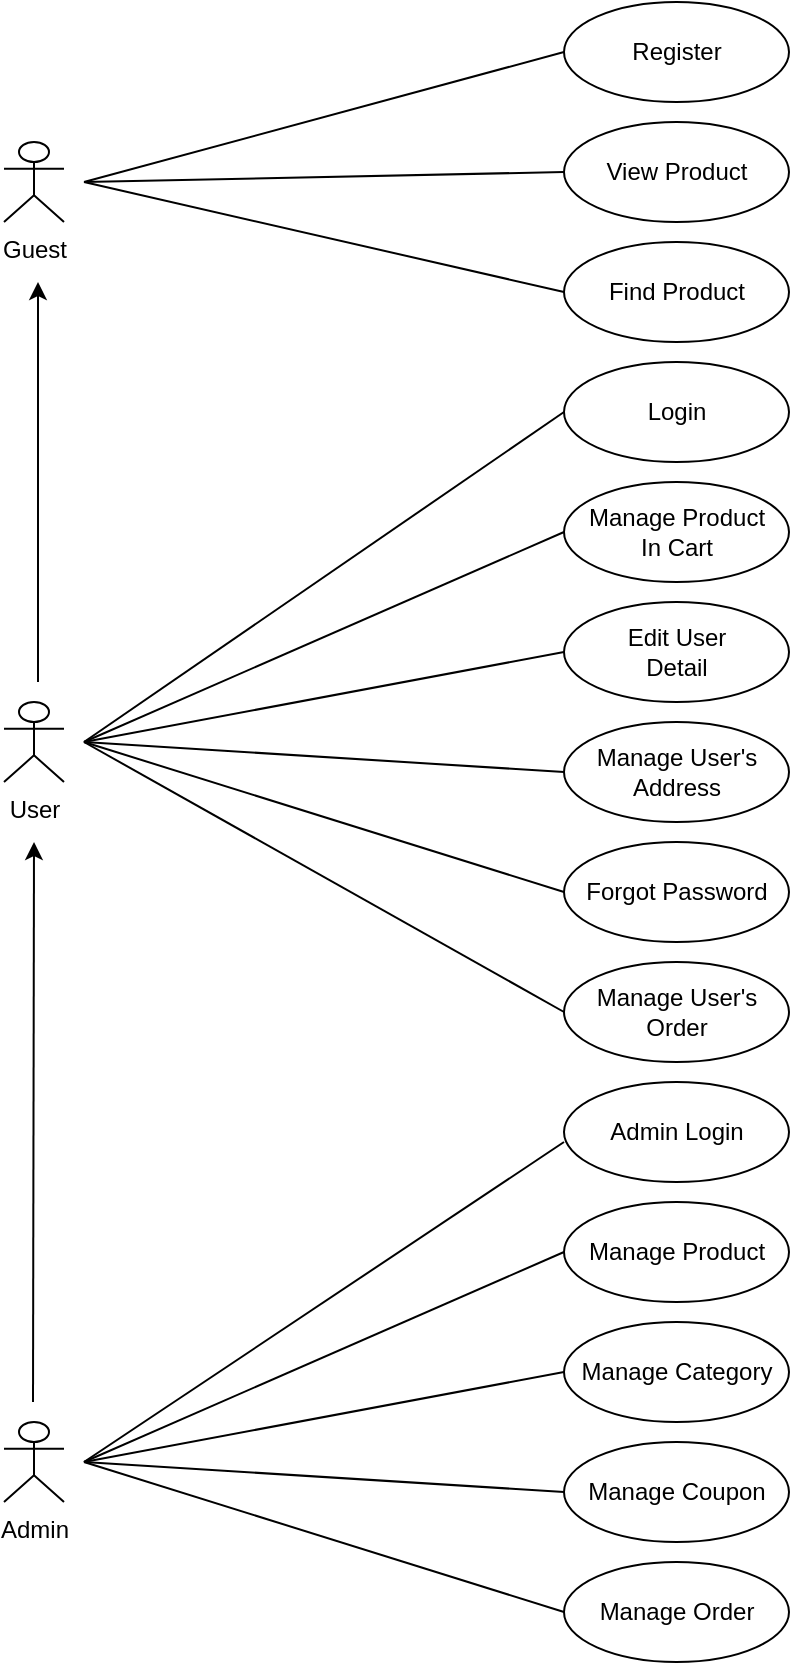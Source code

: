 <mxfile version="22.1.16" type="device">
  <diagram name="Page-1" id="xqA-oO718FpT_8otBBrH">
    <mxGraphModel dx="1050" dy="638" grid="1" gridSize="10" guides="1" tooltips="1" connect="1" arrows="1" fold="1" page="1" pageScale="1" pageWidth="850" pageHeight="1100" math="0" shadow="0">
      <root>
        <mxCell id="0" />
        <mxCell id="1" parent="0" />
        <mxCell id="xP5gZhqXAuwP__QvrbBD-1" value="Guest" style="shape=umlActor;verticalLabelPosition=bottom;verticalAlign=top;html=1;outlineConnect=0;" vertex="1" parent="1">
          <mxGeometry x="40" y="80" width="30" height="40" as="geometry" />
        </mxCell>
        <mxCell id="xP5gZhqXAuwP__QvrbBD-2" value="User" style="shape=umlActor;verticalLabelPosition=bottom;verticalAlign=top;html=1;outlineConnect=0;" vertex="1" parent="1">
          <mxGeometry x="40" y="360" width="30" height="40" as="geometry" />
        </mxCell>
        <mxCell id="xP5gZhqXAuwP__QvrbBD-3" value="Admin" style="shape=umlActor;verticalLabelPosition=bottom;verticalAlign=top;html=1;outlineConnect=0;" vertex="1" parent="1">
          <mxGeometry x="40" y="720" width="30" height="40" as="geometry" />
        </mxCell>
        <mxCell id="xP5gZhqXAuwP__QvrbBD-6" value="" style="endArrow=none;html=1;rounded=0;entryX=0;entryY=0.5;entryDx=0;entryDy=0;" edge="1" parent="1" target="xP5gZhqXAuwP__QvrbBD-7">
          <mxGeometry width="50" height="50" relative="1" as="geometry">
            <mxPoint x="80" y="100" as="sourcePoint" />
            <mxPoint x="240" y="60" as="targetPoint" />
          </mxGeometry>
        </mxCell>
        <mxCell id="xP5gZhqXAuwP__QvrbBD-7" value="Register" style="ellipse;whiteSpace=wrap;html=1;" vertex="1" parent="1">
          <mxGeometry x="320" y="10" width="112.5" height="50" as="geometry" />
        </mxCell>
        <mxCell id="xP5gZhqXAuwP__QvrbBD-8" value="View Product" style="ellipse;whiteSpace=wrap;html=1;" vertex="1" parent="1">
          <mxGeometry x="320" y="70" width="112.5" height="50" as="geometry" />
        </mxCell>
        <mxCell id="xP5gZhqXAuwP__QvrbBD-9" value="" style="endArrow=none;html=1;rounded=0;entryX=0;entryY=0.5;entryDx=0;entryDy=0;" edge="1" parent="1" target="xP5gZhqXAuwP__QvrbBD-8">
          <mxGeometry width="50" height="50" relative="1" as="geometry">
            <mxPoint x="80" y="100" as="sourcePoint" />
            <mxPoint x="450" y="210" as="targetPoint" />
          </mxGeometry>
        </mxCell>
        <mxCell id="xP5gZhqXAuwP__QvrbBD-10" value="Find Product" style="ellipse;whiteSpace=wrap;html=1;" vertex="1" parent="1">
          <mxGeometry x="320" y="130" width="112.5" height="50" as="geometry" />
        </mxCell>
        <mxCell id="xP5gZhqXAuwP__QvrbBD-11" value="" style="endArrow=none;html=1;rounded=0;entryX=0;entryY=0.5;entryDx=0;entryDy=0;" edge="1" parent="1" target="xP5gZhqXAuwP__QvrbBD-10">
          <mxGeometry width="50" height="50" relative="1" as="geometry">
            <mxPoint x="80" y="100" as="sourcePoint" />
            <mxPoint x="270" y="220" as="targetPoint" />
          </mxGeometry>
        </mxCell>
        <mxCell id="xP5gZhqXAuwP__QvrbBD-12" value="Login" style="ellipse;whiteSpace=wrap;html=1;" vertex="1" parent="1">
          <mxGeometry x="320" y="190" width="112.5" height="50" as="geometry" />
        </mxCell>
        <mxCell id="xP5gZhqXAuwP__QvrbBD-13" value="" style="endArrow=none;html=1;rounded=0;entryX=0;entryY=0.5;entryDx=0;entryDy=0;" edge="1" parent="1" target="xP5gZhqXAuwP__QvrbBD-12">
          <mxGeometry width="50" height="50" relative="1" as="geometry">
            <mxPoint x="80" y="380" as="sourcePoint" />
            <mxPoint x="230" y="310" as="targetPoint" />
          </mxGeometry>
        </mxCell>
        <mxCell id="xP5gZhqXAuwP__QvrbBD-14" value="Manage Product&lt;br&gt;In Cart" style="ellipse;whiteSpace=wrap;html=1;" vertex="1" parent="1">
          <mxGeometry x="320" y="250" width="112.5" height="50" as="geometry" />
        </mxCell>
        <mxCell id="xP5gZhqXAuwP__QvrbBD-15" value="Edit User &lt;br&gt;Detail" style="ellipse;whiteSpace=wrap;html=1;" vertex="1" parent="1">
          <mxGeometry x="320" y="310" width="112.5" height="50" as="geometry" />
        </mxCell>
        <mxCell id="xP5gZhqXAuwP__QvrbBD-16" value="Manage User&#39;s Address" style="ellipse;whiteSpace=wrap;html=1;" vertex="1" parent="1">
          <mxGeometry x="320" y="370" width="112.5" height="50" as="geometry" />
        </mxCell>
        <mxCell id="xP5gZhqXAuwP__QvrbBD-18" value="Forgot Password" style="ellipse;whiteSpace=wrap;html=1;" vertex="1" parent="1">
          <mxGeometry x="320" y="430" width="112.5" height="50" as="geometry" />
        </mxCell>
        <mxCell id="xP5gZhqXAuwP__QvrbBD-19" value="Manage User&#39;s Order" style="ellipse;whiteSpace=wrap;html=1;" vertex="1" parent="1">
          <mxGeometry x="320" y="490" width="112.5" height="50" as="geometry" />
        </mxCell>
        <mxCell id="xP5gZhqXAuwP__QvrbBD-20" value="" style="endArrow=none;html=1;rounded=0;entryX=0;entryY=0.5;entryDx=0;entryDy=0;" edge="1" parent="1" target="xP5gZhqXAuwP__QvrbBD-14">
          <mxGeometry width="50" height="50" relative="1" as="geometry">
            <mxPoint x="80" y="380" as="sourcePoint" />
            <mxPoint x="200" y="420" as="targetPoint" />
          </mxGeometry>
        </mxCell>
        <mxCell id="xP5gZhqXAuwP__QvrbBD-21" value="" style="endArrow=none;html=1;rounded=0;entryX=0;entryY=0.5;entryDx=0;entryDy=0;" edge="1" parent="1" target="xP5gZhqXAuwP__QvrbBD-15">
          <mxGeometry width="50" height="50" relative="1" as="geometry">
            <mxPoint x="80" y="380" as="sourcePoint" />
            <mxPoint x="250" y="305" as="targetPoint" />
          </mxGeometry>
        </mxCell>
        <mxCell id="xP5gZhqXAuwP__QvrbBD-22" value="" style="endArrow=none;html=1;rounded=0;entryX=0;entryY=0.5;entryDx=0;entryDy=0;" edge="1" parent="1" target="xP5gZhqXAuwP__QvrbBD-16">
          <mxGeometry width="50" height="50" relative="1" as="geometry">
            <mxPoint x="80" y="380" as="sourcePoint" />
            <mxPoint x="250" y="365" as="targetPoint" />
          </mxGeometry>
        </mxCell>
        <mxCell id="xP5gZhqXAuwP__QvrbBD-23" value="" style="endArrow=none;html=1;rounded=0;entryX=0;entryY=0.5;entryDx=0;entryDy=0;" edge="1" parent="1" target="xP5gZhqXAuwP__QvrbBD-18">
          <mxGeometry width="50" height="50" relative="1" as="geometry">
            <mxPoint x="80" y="380" as="sourcePoint" />
            <mxPoint x="250" y="425" as="targetPoint" />
          </mxGeometry>
        </mxCell>
        <mxCell id="xP5gZhqXAuwP__QvrbBD-24" value="" style="endArrow=none;html=1;rounded=0;entryX=0;entryY=0.5;entryDx=0;entryDy=0;" edge="1" parent="1" target="xP5gZhqXAuwP__QvrbBD-19">
          <mxGeometry width="50" height="50" relative="1" as="geometry">
            <mxPoint x="80" y="380" as="sourcePoint" />
            <mxPoint x="250" y="485" as="targetPoint" />
          </mxGeometry>
        </mxCell>
        <mxCell id="xP5gZhqXAuwP__QvrbBD-25" value="" style="endArrow=none;html=1;rounded=0;entryX=0;entryY=0.6;entryDx=0;entryDy=0;entryPerimeter=0;" edge="1" parent="1" target="xP5gZhqXAuwP__QvrbBD-26">
          <mxGeometry width="50" height="50" relative="1" as="geometry">
            <mxPoint x="80" y="740" as="sourcePoint" />
            <mxPoint x="240" y="600" as="targetPoint" />
          </mxGeometry>
        </mxCell>
        <mxCell id="xP5gZhqXAuwP__QvrbBD-26" value="Admin Login" style="ellipse;whiteSpace=wrap;html=1;" vertex="1" parent="1">
          <mxGeometry x="320" y="550" width="112.5" height="50" as="geometry" />
        </mxCell>
        <mxCell id="xP5gZhqXAuwP__QvrbBD-27" value="Manage Product" style="ellipse;whiteSpace=wrap;html=1;" vertex="1" parent="1">
          <mxGeometry x="320" y="610" width="112.5" height="50" as="geometry" />
        </mxCell>
        <mxCell id="xP5gZhqXAuwP__QvrbBD-28" value="Manage Category" style="ellipse;whiteSpace=wrap;html=1;" vertex="1" parent="1">
          <mxGeometry x="320" y="670" width="112.5" height="50" as="geometry" />
        </mxCell>
        <mxCell id="xP5gZhqXAuwP__QvrbBD-29" value="Manage Coupon" style="ellipse;whiteSpace=wrap;html=1;" vertex="1" parent="1">
          <mxGeometry x="320" y="730" width="112.5" height="50" as="geometry" />
        </mxCell>
        <mxCell id="xP5gZhqXAuwP__QvrbBD-30" value="Manage Order" style="ellipse;whiteSpace=wrap;html=1;" vertex="1" parent="1">
          <mxGeometry x="320" y="790" width="112.5" height="50" as="geometry" />
        </mxCell>
        <mxCell id="xP5gZhqXAuwP__QvrbBD-31" value="" style="endArrow=none;html=1;rounded=0;entryX=0;entryY=0.5;entryDx=0;entryDy=0;" edge="1" parent="1" target="xP5gZhqXAuwP__QvrbBD-27">
          <mxGeometry width="50" height="50" relative="1" as="geometry">
            <mxPoint x="80" y="740" as="sourcePoint" />
            <mxPoint x="250" y="610" as="targetPoint" />
          </mxGeometry>
        </mxCell>
        <mxCell id="xP5gZhqXAuwP__QvrbBD-32" value="" style="endArrow=none;html=1;rounded=0;entryX=0;entryY=0.5;entryDx=0;entryDy=0;" edge="1" parent="1" target="xP5gZhqXAuwP__QvrbBD-28">
          <mxGeometry width="50" height="50" relative="1" as="geometry">
            <mxPoint x="80" y="740" as="sourcePoint" />
            <mxPoint x="250" y="665" as="targetPoint" />
          </mxGeometry>
        </mxCell>
        <mxCell id="xP5gZhqXAuwP__QvrbBD-33" value="" style="endArrow=none;html=1;rounded=0;entryX=0;entryY=0.5;entryDx=0;entryDy=0;" edge="1" parent="1" target="xP5gZhqXAuwP__QvrbBD-29">
          <mxGeometry width="50" height="50" relative="1" as="geometry">
            <mxPoint x="80" y="740" as="sourcePoint" />
            <mxPoint x="250" y="725" as="targetPoint" />
          </mxGeometry>
        </mxCell>
        <mxCell id="xP5gZhqXAuwP__QvrbBD-34" value="" style="endArrow=none;html=1;rounded=0;entryX=0;entryY=0.5;entryDx=0;entryDy=0;" edge="1" parent="1" target="xP5gZhqXAuwP__QvrbBD-30">
          <mxGeometry width="50" height="50" relative="1" as="geometry">
            <mxPoint x="80" y="740" as="sourcePoint" />
            <mxPoint x="250" y="785" as="targetPoint" />
          </mxGeometry>
        </mxCell>
        <mxCell id="xP5gZhqXAuwP__QvrbBD-76" value="" style="endArrow=classic;html=1;rounded=0;" edge="1" parent="1">
          <mxGeometry width="50" height="50" relative="1" as="geometry">
            <mxPoint x="57" y="350" as="sourcePoint" />
            <mxPoint x="57" y="150" as="targetPoint" />
          </mxGeometry>
        </mxCell>
        <mxCell id="xP5gZhqXAuwP__QvrbBD-77" value="" style="endArrow=classic;html=1;rounded=0;" edge="1" parent="1">
          <mxGeometry width="50" height="50" relative="1" as="geometry">
            <mxPoint x="54.5" y="710" as="sourcePoint" />
            <mxPoint x="55" y="430" as="targetPoint" />
          </mxGeometry>
        </mxCell>
      </root>
    </mxGraphModel>
  </diagram>
</mxfile>
